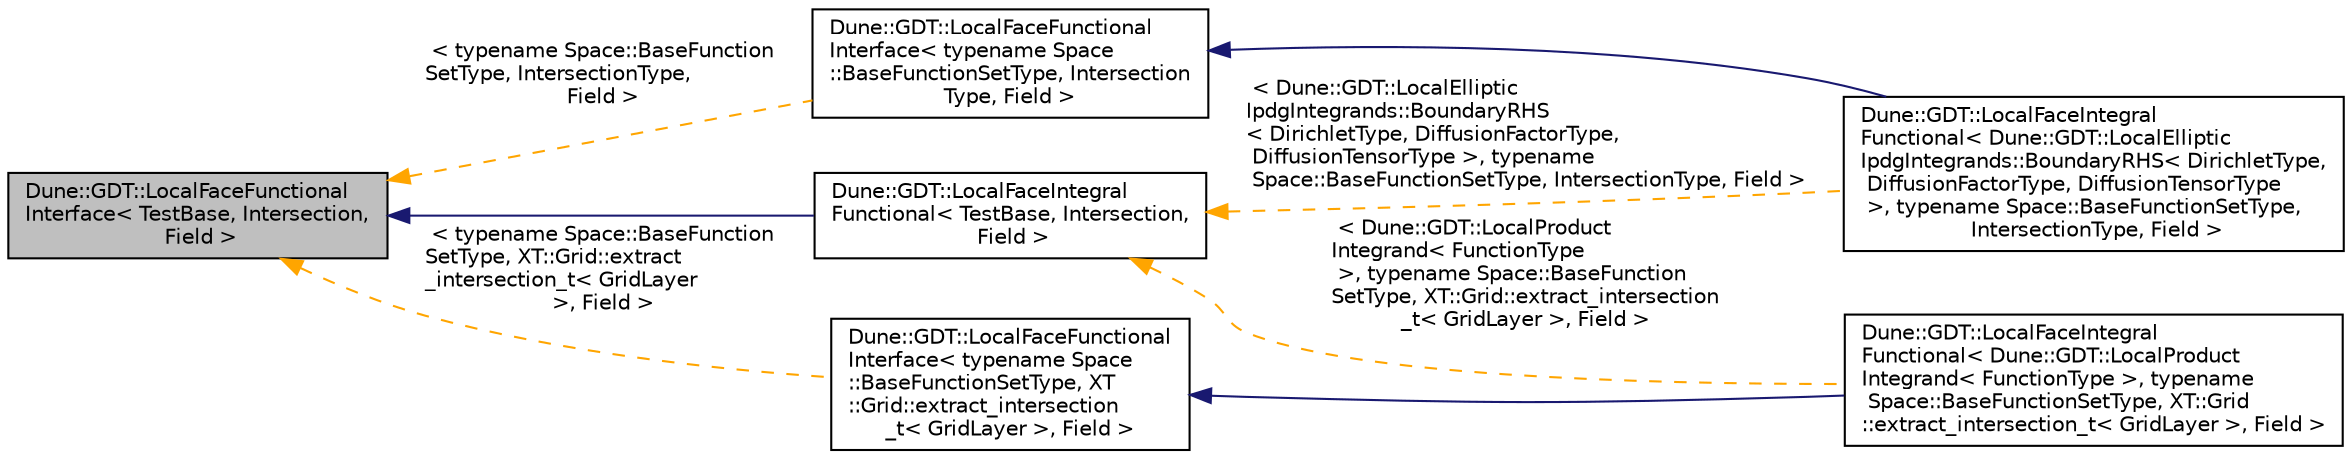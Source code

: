 digraph "Dune::GDT::LocalFaceFunctionalInterface&lt; TestBase, Intersection, Field &gt;"
{
  edge [fontname="Helvetica",fontsize="10",labelfontname="Helvetica",labelfontsize="10"];
  node [fontname="Helvetica",fontsize="10",shape=record];
  rankdir="LR";
  Node0 [label="Dune::GDT::LocalFaceFunctional\lInterface\< TestBase, Intersection,\l Field \>",height=0.2,width=0.4,color="black", fillcolor="grey75", style="filled", fontcolor="black"];
  Node0 -> Node1 [dir="back",color="midnightblue",fontsize="10",style="solid",fontname="Helvetica"];
  Node1 [label="Dune::GDT::LocalFaceIntegral\lFunctional\< TestBase, Intersection,\l Field \>",height=0.2,width=0.4,color="black", fillcolor="white", style="filled",URL="$a01593.html"];
  Node1 -> Node2 [dir="back",color="orange",fontsize="10",style="dashed",label=" \< Dune::GDT::LocalElliptic\lIpdgIntegrands::BoundaryRHS\l\< DirichletType, DiffusionFactorType,\l DiffusionTensorType \>, typename\l Space::BaseFunctionSetType, IntersectionType, Field \>" ,fontname="Helvetica"];
  Node2 [label="Dune::GDT::LocalFaceIntegral\lFunctional\< Dune::GDT::LocalElliptic\lIpdgIntegrands::BoundaryRHS\< DirichletType,\l DiffusionFactorType, DiffusionTensorType\l \>, typename Space::BaseFunctionSetType,\l IntersectionType, Field \>",height=0.2,width=0.4,color="black", fillcolor="white", style="filled",URL="$a01593.html"];
  Node1 -> Node3 [dir="back",color="orange",fontsize="10",style="dashed",label=" \< Dune::GDT::LocalProduct\lIntegrand\< FunctionType\l \>, typename Space::BaseFunction\lSetType, XT::Grid::extract_intersection\l_t\< GridLayer \>, Field \>" ,fontname="Helvetica"];
  Node3 [label="Dune::GDT::LocalFaceIntegral\lFunctional\< Dune::GDT::LocalProduct\lIntegrand\< FunctionType \>, typename\l Space::BaseFunctionSetType, XT::Grid\l::extract_intersection_t\< GridLayer \>, Field \>",height=0.2,width=0.4,color="black", fillcolor="white", style="filled",URL="$a01593.html"];
  Node0 -> Node4 [dir="back",color="orange",fontsize="10",style="dashed",label=" \< typename Space::BaseFunction\lSetType, XT::Grid::extract\l_intersection_t\< GridLayer\l \>, Field \>" ,fontname="Helvetica"];
  Node4 [label="Dune::GDT::LocalFaceFunctional\lInterface\< typename Space\l::BaseFunctionSetType, XT\l::Grid::extract_intersection\l_t\< GridLayer \>, Field \>",height=0.2,width=0.4,color="black", fillcolor="white", style="filled",URL="$a01601.html"];
  Node4 -> Node3 [dir="back",color="midnightblue",fontsize="10",style="solid",fontname="Helvetica"];
  Node0 -> Node5 [dir="back",color="orange",fontsize="10",style="dashed",label=" \< typename Space::BaseFunction\lSetType, IntersectionType,\l Field \>" ,fontname="Helvetica"];
  Node5 [label="Dune::GDT::LocalFaceFunctional\lInterface\< typename Space\l::BaseFunctionSetType, Intersection\lType, Field \>",height=0.2,width=0.4,color="black", fillcolor="white", style="filled",URL="$a01601.html"];
  Node5 -> Node2 [dir="back",color="midnightblue",fontsize="10",style="solid",fontname="Helvetica"];
}
